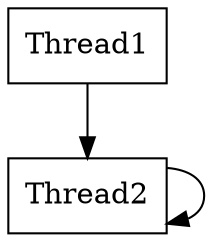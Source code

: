 digraph G {
graph[page="8,10"];
graph[center=1];
Thread1 [shape=box,color=black];
Thread1 -> Thread2 [arrowhead=normal];
Thread2 [shape=box,color=black];
Thread2 -> Thread2 [arrowhead=normal];
}